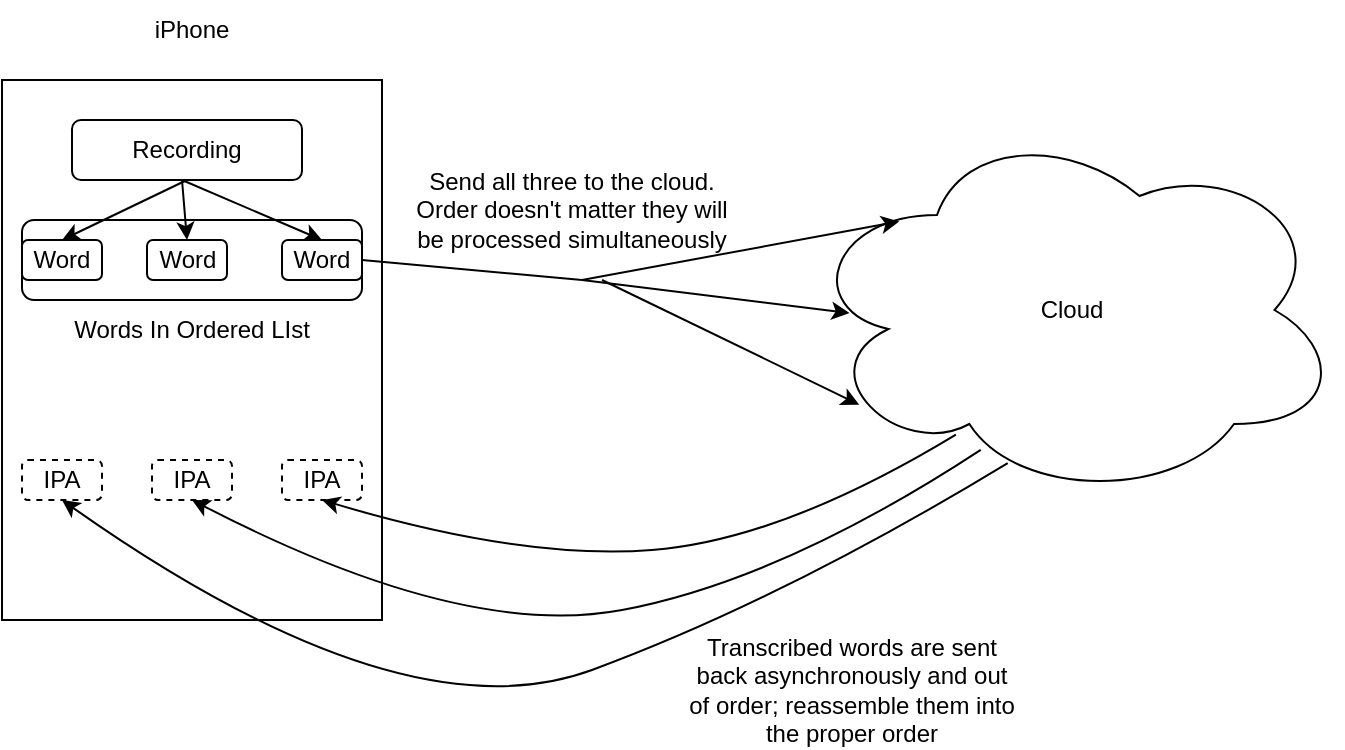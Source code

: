 <mxfile version="15.6.6" type="device"><diagram id="xtGc2dgkEDvdZMKHjXX4" name="Page-1"><mxGraphModel dx="788" dy="491" grid="1" gridSize="10" guides="1" tooltips="1" connect="1" arrows="1" fold="1" page="1" pageScale="1" pageWidth="850" pageHeight="1100" math="0" shadow="0"><root><mxCell id="0"/><mxCell id="1" parent="0"/><mxCell id="WLfMKqZgJhXRRrbJ5HUc-1" value="" style="rounded=0;whiteSpace=wrap;html=1;fillColor=default;strokeColor=default;fontColor=default;" vertex="1" parent="1"><mxGeometry x="140" y="130" width="190" height="270" as="geometry"/></mxCell><mxCell id="WLfMKqZgJhXRRrbJ5HUc-2" value="iPhone" style="text;html=1;strokeColor=none;fillColor=none;align=center;verticalAlign=middle;whiteSpace=wrap;rounded=0;fontColor=default;" vertex="1" parent="1"><mxGeometry x="205" y="90" width="60" height="30" as="geometry"/></mxCell><mxCell id="WLfMKqZgJhXRRrbJ5HUc-3" value="Cloud" style="ellipse;shape=cloud;whiteSpace=wrap;html=1;fontColor=default;strokeColor=default;fillColor=default;" vertex="1" parent="1"><mxGeometry x="540" y="150" width="270" height="190" as="geometry"/></mxCell><mxCell id="WLfMKqZgJhXRRrbJ5HUc-4" value="Recording" style="rounded=1;whiteSpace=wrap;html=1;fontColor=default;strokeColor=default;fillColor=default;" vertex="1" parent="1"><mxGeometry x="175" y="150" width="115" height="30" as="geometry"/></mxCell><mxCell id="WLfMKqZgJhXRRrbJ5HUc-16" value="" style="rounded=1;whiteSpace=wrap;html=1;fontColor=default;strokeColor=default;fillColor=default;" vertex="1" parent="1"><mxGeometry x="150" y="200" width="170" height="40" as="geometry"/></mxCell><mxCell id="WLfMKqZgJhXRRrbJ5HUc-15" value="IPA" style="rounded=1;whiteSpace=wrap;html=1;fontColor=default;strokeColor=default;fillColor=default;dashed=1;" vertex="1" parent="1"><mxGeometry x="150" y="320" width="40" height="20" as="geometry"/></mxCell><mxCell id="WLfMKqZgJhXRRrbJ5HUc-8" value="Word" style="rounded=1;whiteSpace=wrap;html=1;fontColor=default;strokeColor=default;fillColor=default;" vertex="1" parent="1"><mxGeometry x="212.5" y="210" width="40" height="20" as="geometry"/></mxCell><mxCell id="WLfMKqZgJhXRRrbJ5HUc-5" value="Word" style="rounded=1;whiteSpace=wrap;html=1;fontColor=default;strokeColor=default;fillColor=default;" vertex="1" parent="1"><mxGeometry x="150" y="210" width="40" height="20" as="geometry"/></mxCell><mxCell id="WLfMKqZgJhXRRrbJ5HUc-10" value="" style="endArrow=classic;html=1;rounded=0;fontColor=default;exitX=0.5;exitY=1;exitDx=0;exitDy=0;strokeColor=default;labelBackgroundColor=default;entryX=0.5;entryY=0;entryDx=0;entryDy=0;" edge="1" parent="1" source="WLfMKqZgJhXRRrbJ5HUc-4" target="WLfMKqZgJhXRRrbJ5HUc-5"><mxGeometry width="50" height="50" relative="1" as="geometry"><mxPoint x="400" y="330" as="sourcePoint"/><mxPoint x="450" y="280" as="targetPoint"/></mxGeometry></mxCell><mxCell id="WLfMKqZgJhXRRrbJ5HUc-11" value="" style="endArrow=classic;html=1;rounded=0;fontColor=default;strokeColor=default;labelBackgroundColor=default;entryX=0.5;entryY=0;entryDx=0;entryDy=0;" edge="1" parent="1" target="WLfMKqZgJhXRRrbJ5HUc-8"><mxGeometry width="50" height="50" relative="1" as="geometry"><mxPoint x="230" y="180" as="sourcePoint"/><mxPoint x="180" y="220" as="targetPoint"/></mxGeometry></mxCell><mxCell id="WLfMKqZgJhXRRrbJ5HUc-12" value="" style="endArrow=classic;html=1;rounded=0;fontColor=default;strokeColor=default;labelBackgroundColor=default;entryX=0.5;entryY=0;entryDx=0;entryDy=0;" edge="1" parent="1" target="WLfMKqZgJhXRRrbJ5HUc-9"><mxGeometry width="50" height="50" relative="1" as="geometry"><mxPoint x="230" y="180" as="sourcePoint"/><mxPoint x="242.5" y="220" as="targetPoint"/></mxGeometry></mxCell><mxCell id="WLfMKqZgJhXRRrbJ5HUc-9" value="Word" style="rounded=1;whiteSpace=wrap;html=1;fontColor=default;strokeColor=default;fillColor=default;" vertex="1" parent="1"><mxGeometry x="280" y="210" width="40" height="20" as="geometry"/></mxCell><mxCell id="WLfMKqZgJhXRRrbJ5HUc-21" value="Words In Ordered LIst" style="text;html=1;strokeColor=none;fillColor=none;align=center;verticalAlign=middle;whiteSpace=wrap;rounded=0;fontColor=default;" vertex="1" parent="1"><mxGeometry x="171.25" y="240" width="127.5" height="30" as="geometry"/></mxCell><mxCell id="WLfMKqZgJhXRRrbJ5HUc-22" value="IPA" style="rounded=1;whiteSpace=wrap;html=1;fontColor=default;strokeColor=default;fillColor=default;dashed=1;" vertex="1" parent="1"><mxGeometry x="215" y="320" width="40" height="20" as="geometry"/></mxCell><mxCell id="WLfMKqZgJhXRRrbJ5HUc-23" value="IPA" style="rounded=1;whiteSpace=wrap;html=1;fontColor=default;strokeColor=default;fillColor=default;dashed=1;" vertex="1" parent="1"><mxGeometry x="280" y="320" width="40" height="20" as="geometry"/></mxCell><mxCell id="WLfMKqZgJhXRRrbJ5HUc-26" value="" style="endArrow=none;html=1;rounded=0;labelBackgroundColor=default;fontColor=default;strokeColor=default;exitX=1;exitY=0.5;exitDx=0;exitDy=0;" edge="1" parent="1" source="WLfMKqZgJhXRRrbJ5HUc-9"><mxGeometry width="50" height="50" relative="1" as="geometry"><mxPoint x="270" y="350" as="sourcePoint"/><mxPoint x="430" y="230" as="targetPoint"/></mxGeometry></mxCell><mxCell id="WLfMKqZgJhXRRrbJ5HUc-27" value="" style="endArrow=classic;html=1;rounded=0;labelBackgroundColor=default;fontColor=default;strokeColor=default;entryX=0.18;entryY=0.267;entryDx=0;entryDy=0;entryPerimeter=0;" edge="1" parent="1" target="WLfMKqZgJhXRRrbJ5HUc-3"><mxGeometry width="50" height="50" relative="1" as="geometry"><mxPoint x="430" y="230" as="sourcePoint"/><mxPoint x="480" y="180" as="targetPoint"/></mxGeometry></mxCell><mxCell id="WLfMKqZgJhXRRrbJ5HUc-28" value="" style="endArrow=classic;html=1;rounded=0;labelBackgroundColor=default;fontColor=default;strokeColor=default;entryX=0.088;entryY=0.508;entryDx=0;entryDy=0;entryPerimeter=0;" edge="1" parent="1" target="WLfMKqZgJhXRRrbJ5HUc-3"><mxGeometry width="50" height="50" relative="1" as="geometry"><mxPoint x="430" y="230" as="sourcePoint"/><mxPoint x="598.6" y="210.73" as="targetPoint"/></mxGeometry></mxCell><mxCell id="WLfMKqZgJhXRRrbJ5HUc-29" value="" style="endArrow=classic;html=1;rounded=0;labelBackgroundColor=default;fontColor=default;strokeColor=default;entryX=0.106;entryY=0.749;entryDx=0;entryDy=0;entryPerimeter=0;" edge="1" parent="1" target="WLfMKqZgJhXRRrbJ5HUc-3"><mxGeometry width="50" height="50" relative="1" as="geometry"><mxPoint x="440" y="230" as="sourcePoint"/><mxPoint x="608.6" y="220.73" as="targetPoint"/></mxGeometry></mxCell><mxCell id="WLfMKqZgJhXRRrbJ5HUc-30" value="Send all three to the cloud. Order doesn't matter they will be processed simultaneously" style="text;html=1;strokeColor=none;fillColor=none;align=center;verticalAlign=middle;whiteSpace=wrap;rounded=0;dashed=1;fontColor=default;" vertex="1" parent="1"><mxGeometry x="340" y="170" width="170" height="50" as="geometry"/></mxCell><mxCell id="WLfMKqZgJhXRRrbJ5HUc-31" value="" style="curved=1;endArrow=classic;html=1;rounded=0;labelBackgroundColor=default;fontColor=default;strokeColor=default;exitX=0.381;exitY=0.903;exitDx=0;exitDy=0;exitPerimeter=0;entryX=0.5;entryY=1;entryDx=0;entryDy=0;" edge="1" parent="1" source="WLfMKqZgJhXRRrbJ5HUc-3" target="WLfMKqZgJhXRRrbJ5HUc-15"><mxGeometry width="50" height="50" relative="1" as="geometry"><mxPoint x="470" y="370" as="sourcePoint"/><mxPoint x="520" y="320" as="targetPoint"/><Array as="points"><mxPoint x="530" y="390"/><mxPoint x="340" y="460"/></Array></mxGeometry></mxCell><mxCell id="WLfMKqZgJhXRRrbJ5HUc-32" value="" style="curved=1;endArrow=classic;html=1;rounded=0;labelBackgroundColor=default;fontColor=default;strokeColor=default;exitX=0.331;exitY=0.868;exitDx=0;exitDy=0;exitPerimeter=0;entryX=0.5;entryY=1;entryDx=0;entryDy=0;" edge="1" parent="1" source="WLfMKqZgJhXRRrbJ5HUc-3" target="WLfMKqZgJhXRRrbJ5HUc-22"><mxGeometry width="50" height="50" relative="1" as="geometry"><mxPoint x="652.87" y="331.57" as="sourcePoint"/><mxPoint x="180" y="350" as="targetPoint"/><Array as="points"><mxPoint x="530" y="380"/><mxPoint x="370" y="410"/></Array></mxGeometry></mxCell><mxCell id="WLfMKqZgJhXRRrbJ5HUc-33" value="" style="curved=1;endArrow=classic;html=1;rounded=0;labelBackgroundColor=default;fontColor=default;strokeColor=default;exitX=0.285;exitY=0.828;exitDx=0;exitDy=0;exitPerimeter=0;entryX=0.5;entryY=1;entryDx=0;entryDy=0;" edge="1" parent="1" source="WLfMKqZgJhXRRrbJ5HUc-3" target="WLfMKqZgJhXRRrbJ5HUc-23"><mxGeometry width="50" height="50" relative="1" as="geometry"><mxPoint x="639.37" y="324.92" as="sourcePoint"/><mxPoint x="245" y="350" as="targetPoint"/><Array as="points"><mxPoint x="530" y="360"/><mxPoint x="400" y="370"/></Array></mxGeometry></mxCell><mxCell id="WLfMKqZgJhXRRrbJ5HUc-34" value="Transcribed words are sent back asynchronously and out of order; reassemble them into the proper order" style="text;html=1;strokeColor=none;fillColor=none;align=center;verticalAlign=middle;whiteSpace=wrap;rounded=0;dashed=1;fontColor=default;" vertex="1" parent="1"><mxGeometry x="480" y="420" width="170" height="30" as="geometry"/></mxCell></root></mxGraphModel></diagram></mxfile>